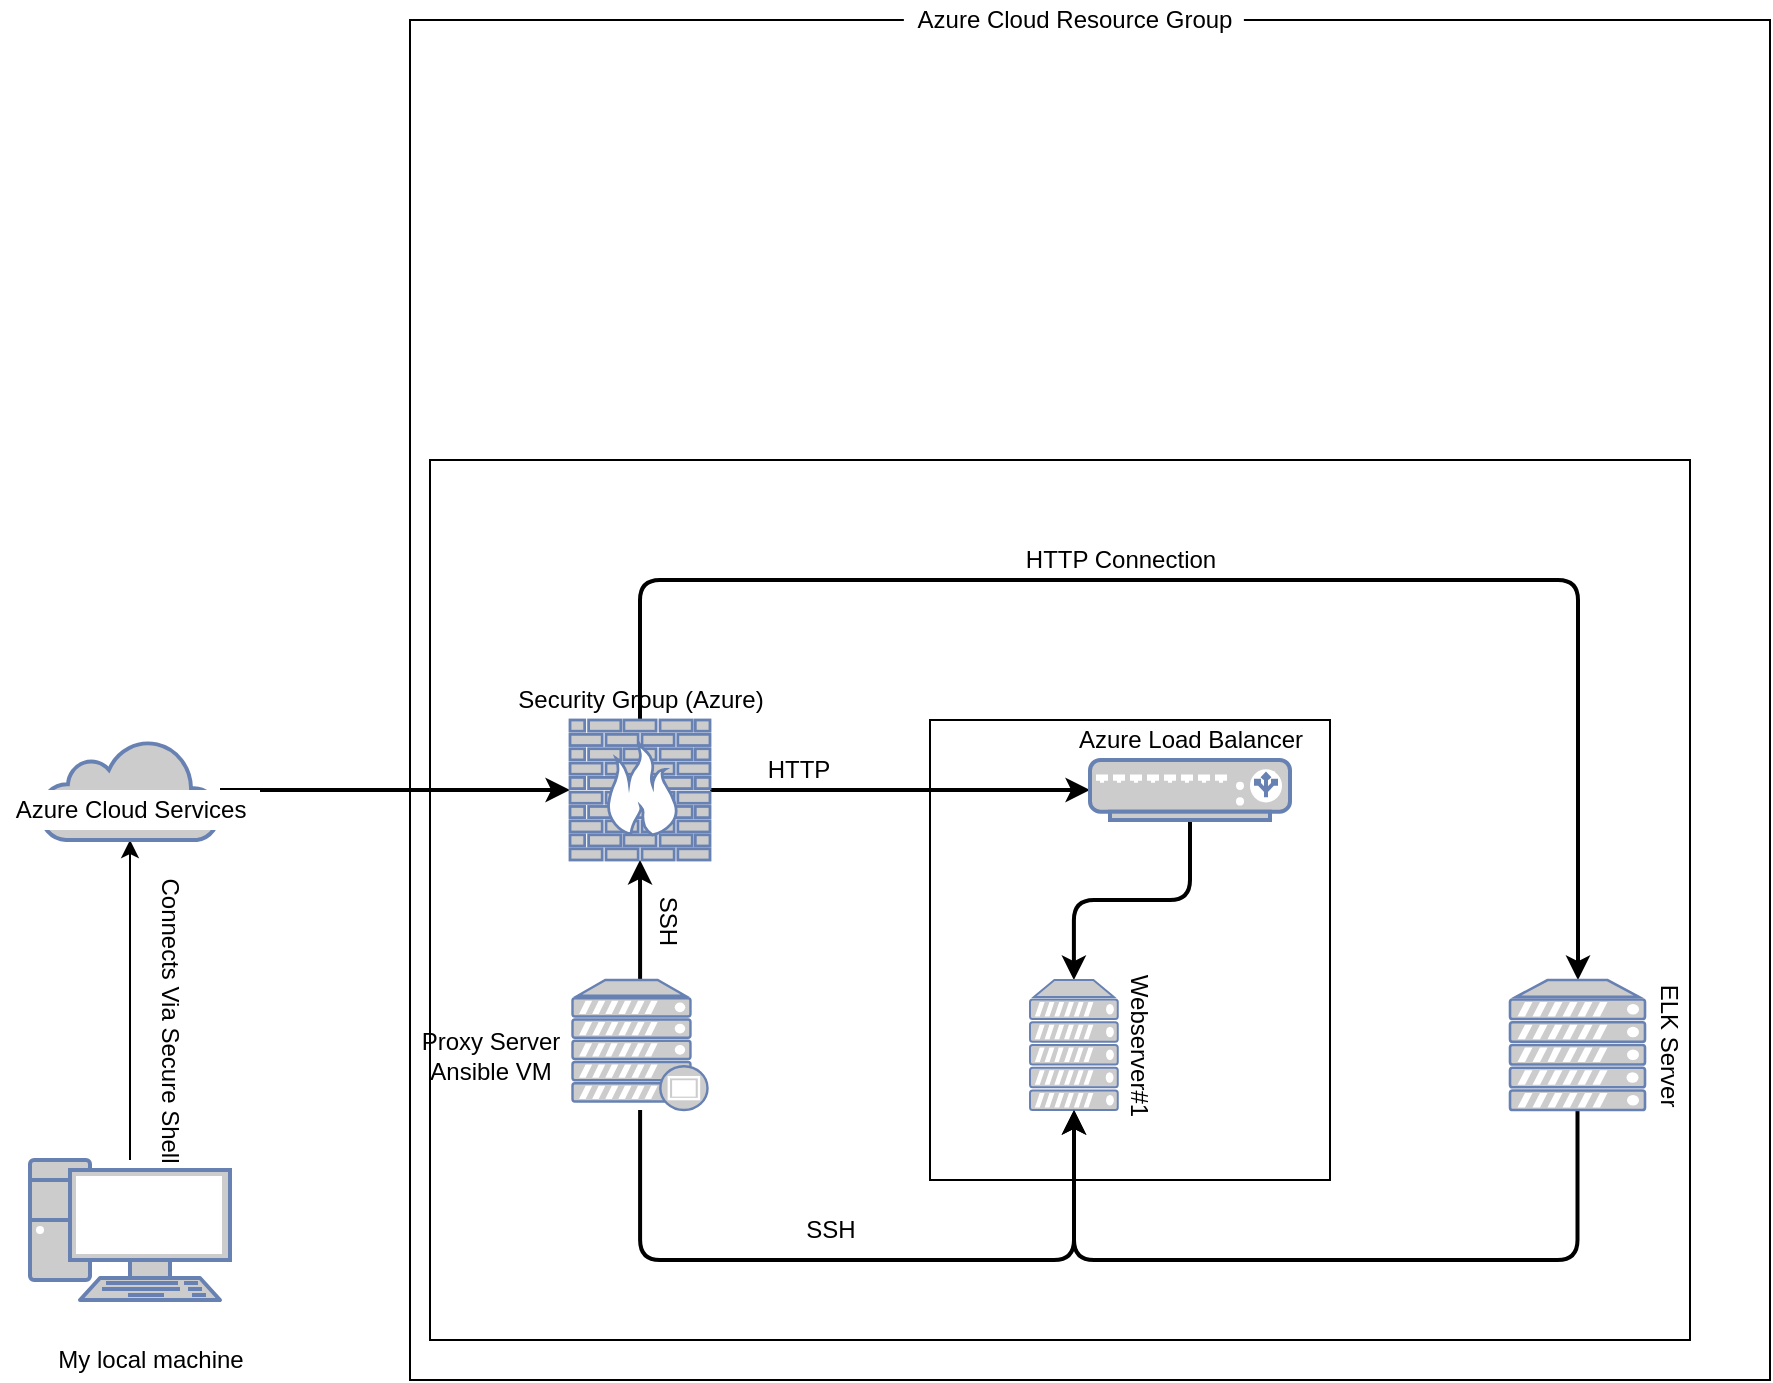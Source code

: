 <mxfile version="13.7.4" type="github"><diagram name="Page-1" id="c37626ed-c26b-45fb-9056-f9ebc6bb27b6"><mxGraphModel dx="1260" dy="774" grid="1" gridSize="10" guides="1" tooltips="1" connect="1" arrows="1" fold="1" page="1" pageScale="1" pageWidth="1100" pageHeight="850" background="#ffffff" math="0" shadow="0"><root><mxCell id="0"/><mxCell id="1" parent="0"/><mxCell id="UX6pjYtCSwZGacldcKOX-5" style="edgeStyle=orthogonalEdgeStyle;rounded=0;orthogonalLoop=1;jettySize=auto;html=1;" edge="1" parent="1" source="UX6pjYtCSwZGacldcKOX-2" target="UX6pjYtCSwZGacldcKOX-4"><mxGeometry relative="1" as="geometry"/></mxCell><mxCell id="UX6pjYtCSwZGacldcKOX-2" value="" style="fontColor=#0066CC;verticalAlign=top;verticalLabelPosition=bottom;labelPosition=center;align=center;html=1;outlineConnect=0;fillColor=#CCCCCC;strokeColor=#6881B3;gradientColor=none;gradientDirection=north;strokeWidth=2;shape=mxgraph.networks.pc;" vertex="1" parent="1"><mxGeometry x="150" y="600" width="100" height="70" as="geometry"/></mxCell><mxCell id="UX6pjYtCSwZGacldcKOX-50" style="edgeStyle=orthogonalEdgeStyle;orthogonalLoop=1;jettySize=auto;html=1;strokeWidth=2;" edge="1" parent="1" source="UX6pjYtCSwZGacldcKOX-4" target="UX6pjYtCSwZGacldcKOX-49"><mxGeometry relative="1" as="geometry"/></mxCell><mxCell id="UX6pjYtCSwZGacldcKOX-4" value="" style="html=1;outlineConnect=0;fillColor=#CCCCCC;strokeColor=#6881B3;gradientColor=none;gradientDirection=north;strokeWidth=2;shape=mxgraph.networks.cloud;fontColor=#ffffff;" vertex="1" parent="1"><mxGeometry x="155" y="390" width="90" height="50" as="geometry"/></mxCell><mxCell id="UX6pjYtCSwZGacldcKOX-6" value="Connects Via Secure Shell&lt;br&gt;" style="text;html=1;resizable=0;autosize=1;align=center;verticalAlign=middle;points=[];fillColor=none;strokeColor=none;rounded=0;rotation=90;" vertex="1" parent="1"><mxGeometry x="140" y="520" width="160" height="20" as="geometry"/></mxCell><mxCell id="UX6pjYtCSwZGacldcKOX-7" value="My local machine" style="text;html=1;resizable=0;autosize=1;align=center;verticalAlign=middle;points=[];fillColor=none;strokeColor=none;rounded=0;" vertex="1" parent="1"><mxGeometry x="155" y="690" width="110" height="20" as="geometry"/></mxCell><mxCell id="UX6pjYtCSwZGacldcKOX-8" value="Azure Cloud Services" style="text;html=1;resizable=0;autosize=1;align=center;verticalAlign=middle;points=[];strokeColor=none;rounded=0;fillColor=#ffffff;" vertex="1" parent="1"><mxGeometry x="135" y="415" width="130" height="20" as="geometry"/></mxCell><mxCell id="UX6pjYtCSwZGacldcKOX-34" value="" style="verticalLabelPosition=bottom;verticalAlign=top;html=1;shape=mxgraph.basic.rect;fillColor2=none;strokeWidth=1;size=20;indent=5;fillColor=none;" vertex="1" parent="1"><mxGeometry x="340" y="30" width="680" height="680" as="geometry"/></mxCell><mxCell id="UX6pjYtCSwZGacldcKOX-35" value="Azure Cloud Resource Group" style="text;html=1;resizable=0;autosize=1;align=center;verticalAlign=middle;points=[];strokeColor=none;rounded=0;fillColor=#ffffff;" vertex="1" parent="1"><mxGeometry x="586.94" y="20" width="170" height="20" as="geometry"/></mxCell><mxCell id="UX6pjYtCSwZGacldcKOX-58" style="edgeStyle=orthogonalEdgeStyle;orthogonalLoop=1;jettySize=auto;html=1;strokeWidth=2;" edge="1" parent="1" source="UX6pjYtCSwZGacldcKOX-49" target="UX6pjYtCSwZGacldcKOX-56"><mxGeometry relative="1" as="geometry"/></mxCell><mxCell id="UX6pjYtCSwZGacldcKOX-76" style="edgeStyle=orthogonalEdgeStyle;orthogonalLoop=1;jettySize=auto;html=1;strokeWidth=2;" edge="1" parent="1" source="UX6pjYtCSwZGacldcKOX-49" target="UX6pjYtCSwZGacldcKOX-71"><mxGeometry relative="1" as="geometry"><Array as="points"><mxPoint x="455" y="310"/><mxPoint x="924" y="310"/></Array></mxGeometry></mxCell><mxCell id="UX6pjYtCSwZGacldcKOX-49" value="" style="fontColor=#0066CC;verticalAlign=top;verticalLabelPosition=bottom;labelPosition=center;align=center;html=1;outlineConnect=0;fillColor=#CCCCCC;strokeColor=#6881B3;gradientColor=none;gradientDirection=north;strokeWidth=2;shape=mxgraph.networks.firewall;" vertex="1" parent="1"><mxGeometry x="420" y="380" width="70" height="70" as="geometry"/></mxCell><mxCell id="UX6pjYtCSwZGacldcKOX-51" value="Security Group (Azure)" style="text;html=1;resizable=0;autosize=1;align=center;verticalAlign=middle;points=[];fillColor=none;strokeColor=none;rounded=0;" vertex="1" parent="1"><mxGeometry x="385" y="360" width="140" height="20" as="geometry"/></mxCell><mxCell id="UX6pjYtCSwZGacldcKOX-53" style="edgeStyle=orthogonalEdgeStyle;orthogonalLoop=1;jettySize=auto;html=1;strokeWidth=2;" edge="1" parent="1" source="UX6pjYtCSwZGacldcKOX-52" target="UX6pjYtCSwZGacldcKOX-49"><mxGeometry relative="1" as="geometry"/></mxCell><mxCell id="UX6pjYtCSwZGacldcKOX-82" style="edgeStyle=orthogonalEdgeStyle;orthogonalLoop=1;jettySize=auto;html=1;strokeWidth=2;" edge="1" parent="1" source="UX6pjYtCSwZGacldcKOX-52" target="UX6pjYtCSwZGacldcKOX-68"><mxGeometry relative="1" as="geometry"><Array as="points"><mxPoint x="455" y="650"/><mxPoint x="672" y="650"/></Array></mxGeometry></mxCell><mxCell id="UX6pjYtCSwZGacldcKOX-52" value="" style="fontColor=#0066CC;verticalAlign=top;verticalLabelPosition=bottom;labelPosition=center;align=center;html=1;outlineConnect=0;fillColor=#CCCCCC;strokeColor=#6881B3;gradientColor=none;gradientDirection=north;strokeWidth=2;shape=mxgraph.networks.proxy_server;" vertex="1" parent="1"><mxGeometry x="421.25" y="510" width="67.5" height="65" as="geometry"/></mxCell><mxCell id="UX6pjYtCSwZGacldcKOX-54" value="SSH" style="text;html=1;resizable=0;autosize=1;align=center;verticalAlign=middle;points=[];fillColor=none;strokeColor=none;rounded=0;rotation=90;" vertex="1" parent="1"><mxGeometry x="448.75" y="470" width="40" height="20" as="geometry"/></mxCell><mxCell id="UX6pjYtCSwZGacldcKOX-55" value="Proxy Server&lt;br&gt;Ansible VM" style="text;html=1;resizable=0;autosize=1;align=center;verticalAlign=middle;points=[];fillColor=none;strokeColor=none;rounded=0;" vertex="1" parent="1"><mxGeometry x="340" y="532.5" width="80" height="30" as="geometry"/></mxCell><mxCell id="UX6pjYtCSwZGacldcKOX-70" style="edgeStyle=orthogonalEdgeStyle;orthogonalLoop=1;jettySize=auto;html=1;strokeWidth=2;" edge="1" parent="1" source="UX6pjYtCSwZGacldcKOX-56" target="UX6pjYtCSwZGacldcKOX-68"><mxGeometry relative="1" as="geometry"/></mxCell><mxCell id="UX6pjYtCSwZGacldcKOX-56" value="" style="fontColor=#0066CC;verticalAlign=top;verticalLabelPosition=bottom;labelPosition=center;align=center;html=1;outlineConnect=0;fillColor=#CCCCCC;strokeColor=#6881B3;gradientColor=none;gradientDirection=north;strokeWidth=2;shape=mxgraph.networks.load_balancer;" vertex="1" parent="1"><mxGeometry x="680" y="400" width="100" height="30" as="geometry"/></mxCell><mxCell id="UX6pjYtCSwZGacldcKOX-59" value="HTTP" style="text;html=1;resizable=0;autosize=1;align=center;verticalAlign=middle;points=[];fillColor=none;strokeColor=none;rounded=0;" vertex="1" parent="1"><mxGeometry x="508.75" y="395" width="50" height="20" as="geometry"/></mxCell><mxCell id="UX6pjYtCSwZGacldcKOX-68" value="" style="fontColor=#0066CC;verticalAlign=top;verticalLabelPosition=bottom;labelPosition=center;align=center;html=1;outlineConnect=0;fillColor=#CCCCCC;strokeColor=#6881B3;gradientColor=none;gradientDirection=north;strokeWidth=2;shape=mxgraph.networks.server;aspect=fixed;" vertex="1" parent="1"><mxGeometry x="650" y="510" width="43.88" height="65" as="geometry"/></mxCell><mxCell id="UX6pjYtCSwZGacldcKOX-83" style="edgeStyle=orthogonalEdgeStyle;orthogonalLoop=1;jettySize=auto;html=1;strokeWidth=2;" edge="1" parent="1" source="UX6pjYtCSwZGacldcKOX-71" target="UX6pjYtCSwZGacldcKOX-68"><mxGeometry relative="1" as="geometry"><Array as="points"><mxPoint x="924" y="650"/><mxPoint x="672" y="650"/></Array></mxGeometry></mxCell><mxCell id="UX6pjYtCSwZGacldcKOX-71" value="" style="fontColor=#0066CC;verticalAlign=top;verticalLabelPosition=bottom;labelPosition=center;align=center;html=1;outlineConnect=0;fillColor=#CCCCCC;strokeColor=#6881B3;gradientColor=none;gradientDirection=north;strokeWidth=2;shape=mxgraph.networks.server;" vertex="1" parent="1"><mxGeometry x="890" y="510" width="67.5" height="65" as="geometry"/></mxCell><mxCell id="UX6pjYtCSwZGacldcKOX-78" value="HTTP Connection" style="text;html=1;resizable=0;autosize=1;align=center;verticalAlign=middle;points=[];fillColor=none;strokeColor=none;rounded=0;" vertex="1" parent="1"><mxGeometry x="640" y="290" width="110" height="20" as="geometry"/></mxCell><mxCell id="UX6pjYtCSwZGacldcKOX-79" value="Webserver#1" style="text;html=1;resizable=0;autosize=1;align=center;verticalAlign=middle;points=[];fillColor=none;strokeColor=none;rounded=0;rotation=90;" vertex="1" parent="1"><mxGeometry x="660" y="532.5" width="90" height="20" as="geometry"/></mxCell><mxCell id="UX6pjYtCSwZGacldcKOX-84" value="" style="whiteSpace=wrap;html=1;fillColor=none;" vertex="1" parent="1"><mxGeometry x="600" y="380" width="200" height="230" as="geometry"/></mxCell><mxCell id="UX6pjYtCSwZGacldcKOX-85" value="ELK Server" style="text;html=1;resizable=0;autosize=1;align=center;verticalAlign=middle;points=[];fillColor=none;strokeColor=none;rounded=0;rotation=90;" vertex="1" parent="1"><mxGeometry x="930" y="532.5" width="80" height="20" as="geometry"/></mxCell><mxCell id="UX6pjYtCSwZGacldcKOX-86" value="Azure Load Balancer" style="text;html=1;resizable=0;autosize=1;align=center;verticalAlign=middle;points=[];fillColor=none;strokeColor=none;rounded=0;" vertex="1" parent="1"><mxGeometry x="665" y="380" width="130" height="20" as="geometry"/></mxCell><mxCell id="UX6pjYtCSwZGacldcKOX-87" value="SSH" style="text;html=1;resizable=0;autosize=1;align=center;verticalAlign=middle;points=[];fillColor=none;strokeColor=none;rounded=0;rotation=0;" vertex="1" parent="1"><mxGeometry x="530" y="625" width="40" height="20" as="geometry"/></mxCell><mxCell id="UX6pjYtCSwZGacldcKOX-88" value="" style="verticalLabelPosition=bottom;verticalAlign=top;html=1;shape=mxgraph.basic.rect;fillColor2=none;strokeWidth=1;size=20;indent=5;fillColor=none;" vertex="1" parent="1"><mxGeometry x="350" y="250" width="630" height="440" as="geometry"/></mxCell></root></mxGraphModel></diagram></mxfile>